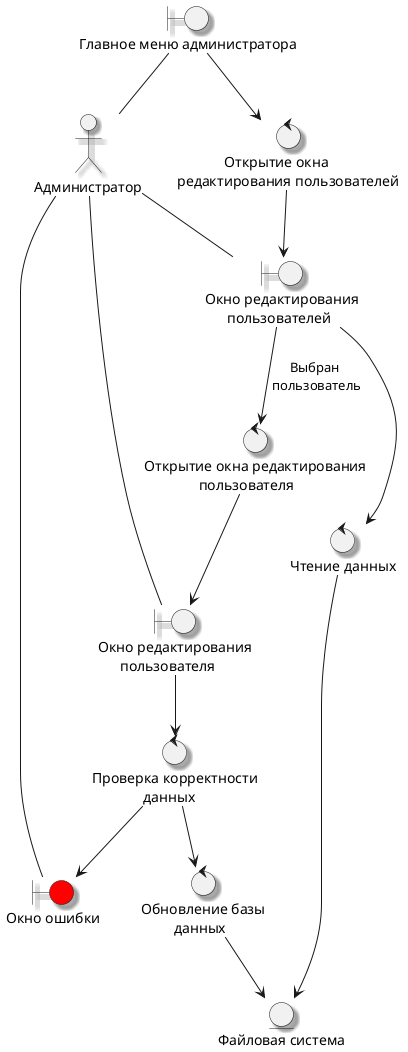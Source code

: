 @startuml
skinparam Shadowing true
actor "Администратор" as admin
boundary "Главное меню администратора" as mainMenuAd
boundary "Окно редактирования\n      пользователей" as changeUserTab
boundary "Окно редактирования\n      пользователя" as changeUserWindow

control "             Открытие окна\nредактирования пользователей" as changeUserTabControl
control "Открытие окна редактирования\n               пользователя" as changeUserWindowControl
control "Обновление базы\n         данных" as writeToDatabase
entity "Файловая система" as fs

control "Проверка корректности\n              данных" as checkControl
control "Чтение данных" as readData
boundary "Окно ошибки" as errorWindow #Red

admin -u- mainMenuAd
mainMenuAd --> changeUserTabControl
changeUserTabControl --> changeUserTab
changeUserTab --> changeUserWindowControl :Выбран \nпользователь
changeUserWindowControl --> changeUserWindow
changeUserWindow --> checkControl
checkControl --> errorWindow
checkControl --> writeToDatabase
writeToDatabase --> fs
changeUserTab --> readData
readData --> fs
admin -- changeUserTab
admin -- changeUserWindow
admin -- errorWindow

@enduml

removeUserWindowControl --> removeUserWindow 
removeUserWindow --> checkControl 
checkControl --> writeToDatabase
checkControl --> errorWindow
errorWindow -- admin

writeToDatabase --> fs
admin -- removeUserWindow 